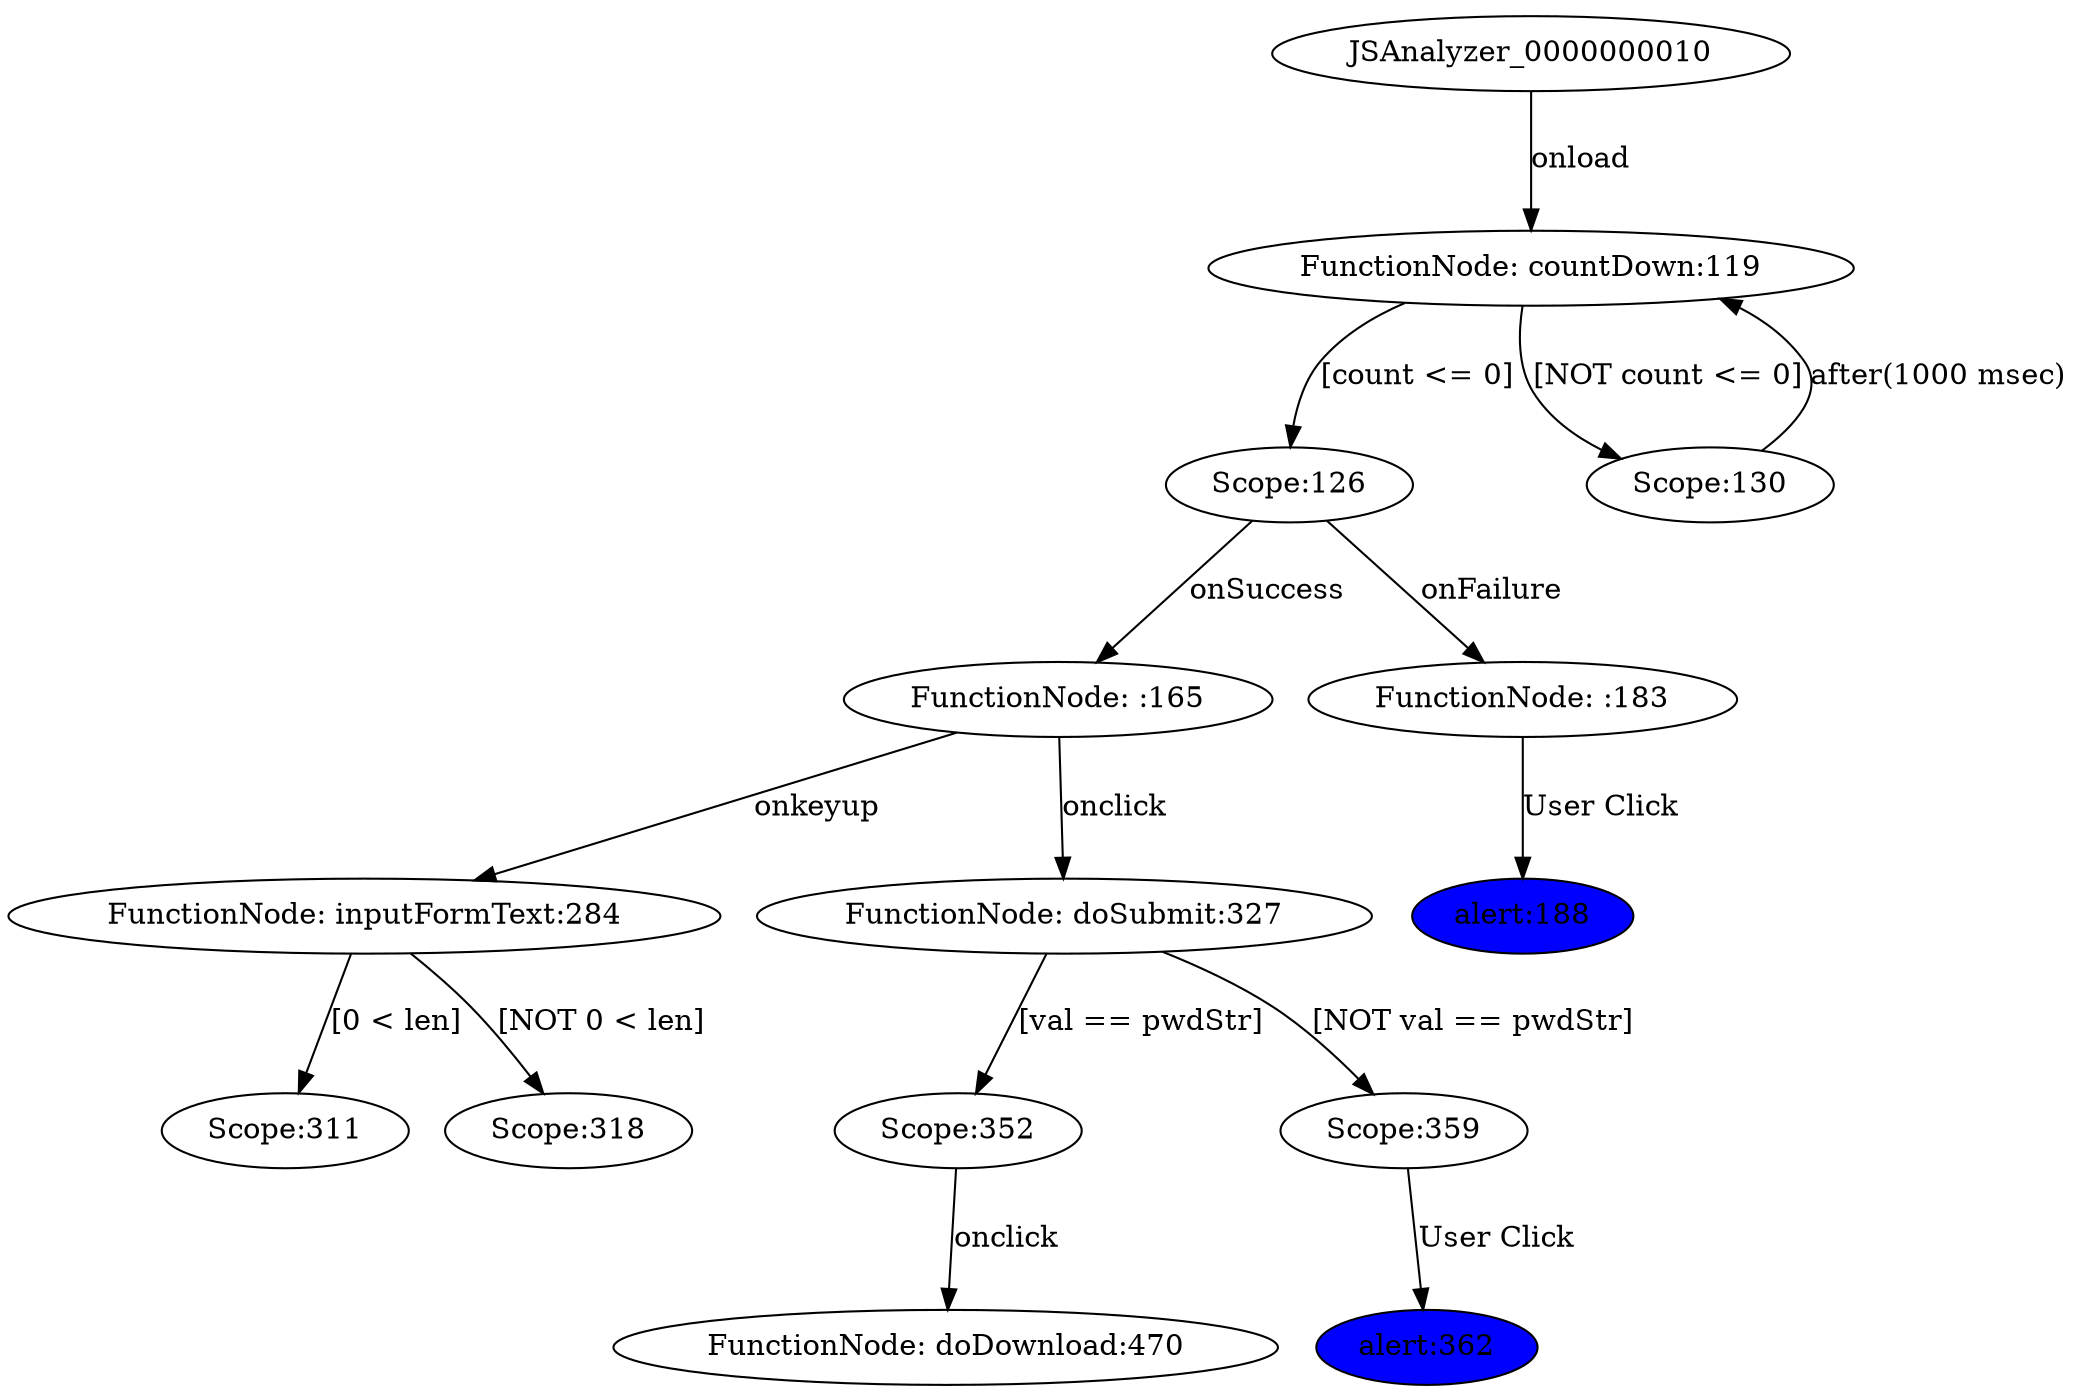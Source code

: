 digraph CallGraph {
size="15.0,10.0";
ratio="0.75";
JSAnalyzer_0000000010;
JSAnalyzer_0000000119[label="FunctionNode: countDown:119"];
JSAnalyzer_0000000126[label="Scope:126"];
JSAnalyzer_0000000130[label="Scope:130"];
JSAnalyzer_0000000165[label="FunctionNode: :165"];
JSAnalyzer_0000000183[label="FunctionNode: :183"];
JSAnalyzer_0000000284[label="FunctionNode: inputFormText:284"];
JSAnalyzer_0000000311[label="Scope:311"];
JSAnalyzer_0000000318[label="Scope:318"];
JSAnalyzer_0000000327[label="FunctionNode: doSubmit:327"];
JSAnalyzer_0000000352[label="Scope:352"];
JSAnalyzer_0000000359[label="Scope:359"];
JSAnalyzer_0000000470[label="FunctionNode: doDownload:470"];
JSAnalyzer_0000000188[label="alert:188", style="filled", fillcolor="blue"];
JSAnalyzer_0000000362[label="alert:362", style="filled", fillcolor="blue"];
JSAnalyzer_0000000119 -> JSAnalyzer_0000000126[label="[count <= 0]"];
JSAnalyzer_0000000119 -> JSAnalyzer_0000000130[label="[NOT count <= 0]"];
JSAnalyzer_0000000284 -> JSAnalyzer_0000000311[label="[0 < len]"];
JSAnalyzer_0000000284 -> JSAnalyzer_0000000318[label="[NOT 0 < len]"];
JSAnalyzer_0000000327 -> JSAnalyzer_0000000352[label="[val == pwdStr]"];
JSAnalyzer_0000000327 -> JSAnalyzer_0000000359[label="[NOT val == pwdStr]"];
JSAnalyzer_0000000010 -> JSAnalyzer_0000000119[label="onload"];
JSAnalyzer_0000000130 -> JSAnalyzer_0000000119[label="after(1000 msec)"];
JSAnalyzer_0000000126 -> JSAnalyzer_0000000165[label="onSuccess"];
JSAnalyzer_0000000126 -> JSAnalyzer_0000000183[label="onFailure"];
JSAnalyzer_0000000183 -> JSAnalyzer_0000000188[label="User Click"];
JSAnalyzer_0000000165 -> JSAnalyzer_0000000284[label="onkeyup"];
JSAnalyzer_0000000165 -> JSAnalyzer_0000000327[label="onclick"];
JSAnalyzer_0000000359 -> JSAnalyzer_0000000362[label="User Click"];
JSAnalyzer_0000000352 -> JSAnalyzer_0000000470[label="onclick"];
}
